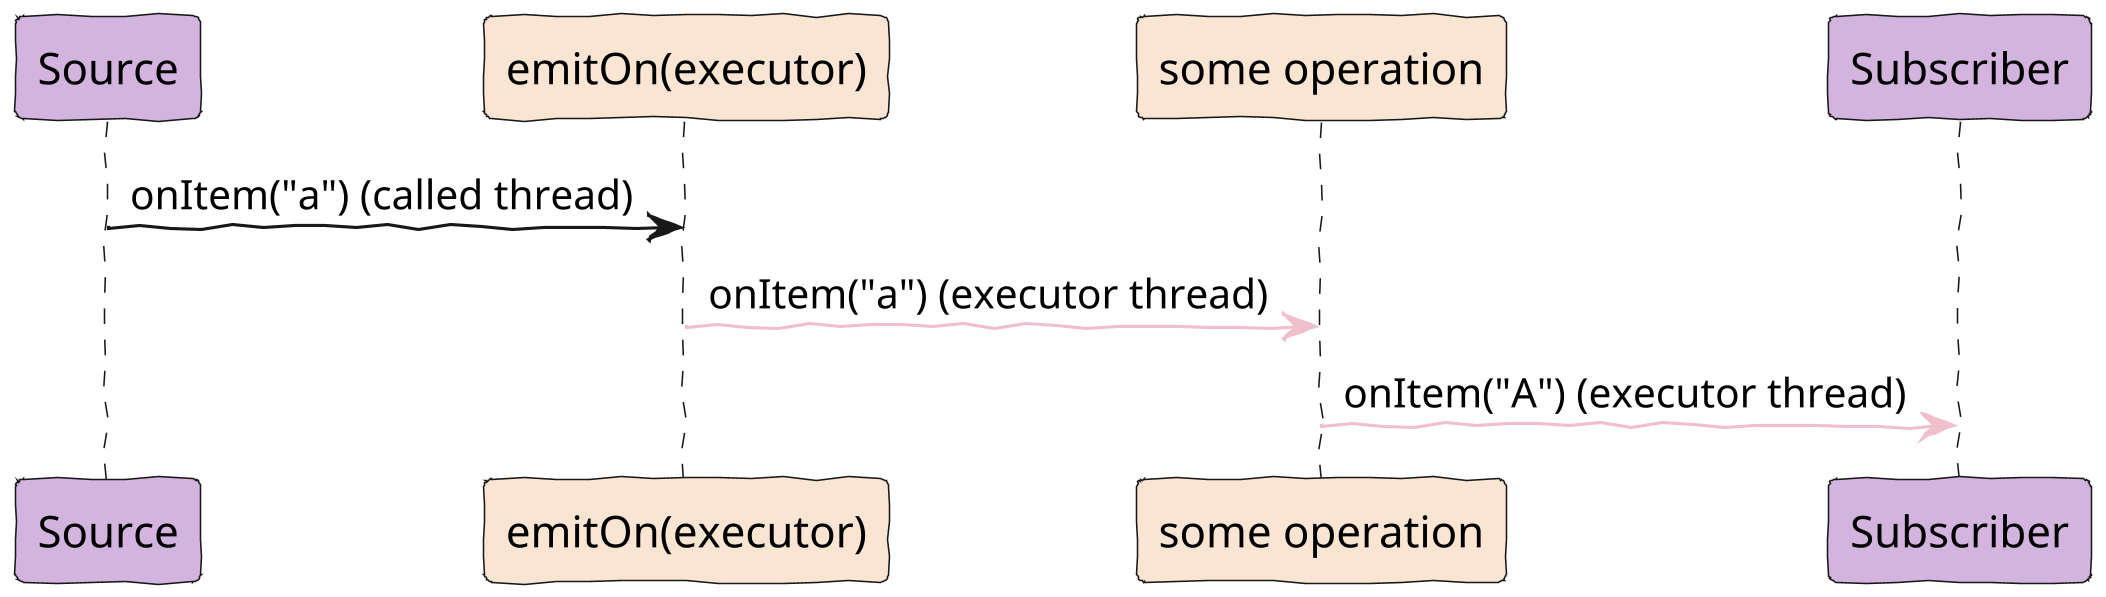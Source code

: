 @startuml

skinparam dpi 300
skinparam useBetaStyle true
skinparam handwritten true
skinparam StereotypeFontSize 0

participant Source as m1 #D2B4DE
participant "emitOn(executor)" as m2 #FAE5D3
participant "some operation" as m3 #FAE5D3
participant "Subscriber" as subscriber #D2B4DE

m1 -> m2 : onItem("a") (called thread)
m2 -[#EFBFCC]> m3 : onItem("a") (executor thread)
m3 -[#EFBFCC]> subscriber: onItem("A") (executor thread)

@enduml